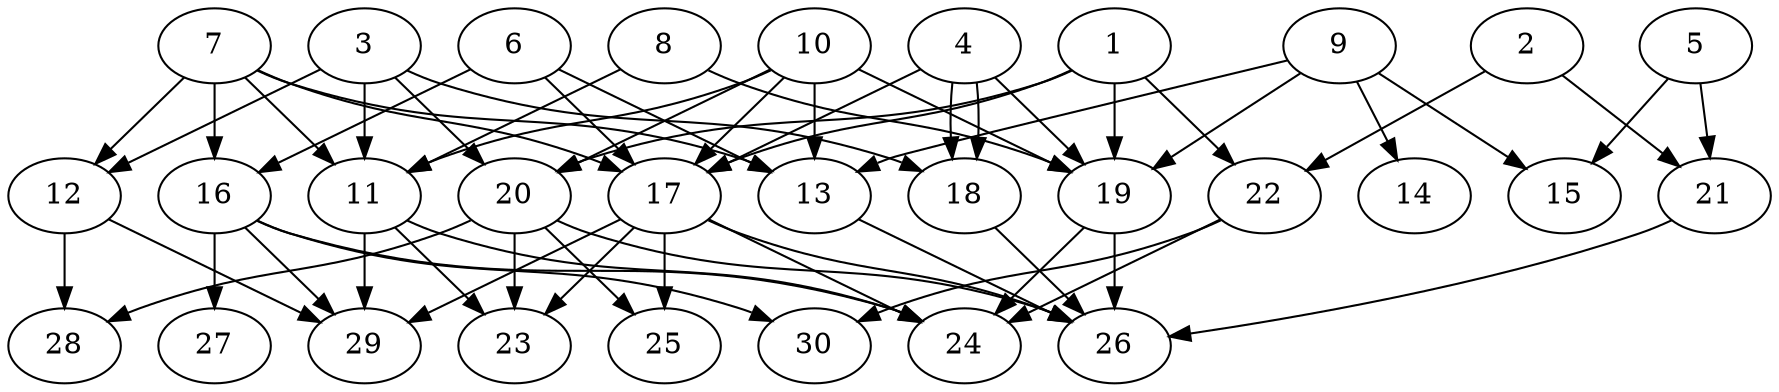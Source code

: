 // DAG automatically generated by daggen at Thu Oct  3 14:04:18 2019
// ./daggen --dot -n 30 --ccr 0.5 --fat 0.7 --regular 0.7 --density 0.5 --mindata 5242880 --maxdata 52428800 
digraph G {
  1 [size="90294272", alpha="0.09", expect_size="45147136"] 
  1 -> 17 [size ="45147136"]
  1 -> 19 [size ="45147136"]
  1 -> 20 [size ="45147136"]
  1 -> 22 [size ="45147136"]
  2 [size="64505856", alpha="0.02", expect_size="32252928"] 
  2 -> 21 [size ="32252928"]
  2 -> 22 [size ="32252928"]
  3 [size="27308032", alpha="0.13", expect_size="13654016"] 
  3 -> 11 [size ="13654016"]
  3 -> 12 [size ="13654016"]
  3 -> 18 [size ="13654016"]
  3 -> 20 [size ="13654016"]
  4 [size="11218944", alpha="0.19", expect_size="5609472"] 
  4 -> 17 [size ="5609472"]
  4 -> 18 [size ="5609472"]
  4 -> 18 [size ="5609472"]
  4 -> 19 [size ="5609472"]
  5 [size="24008704", alpha="0.06", expect_size="12004352"] 
  5 -> 15 [size ="12004352"]
  5 -> 21 [size ="12004352"]
  6 [size="50028544", alpha="0.17", expect_size="25014272"] 
  6 -> 13 [size ="25014272"]
  6 -> 16 [size ="25014272"]
  6 -> 17 [size ="25014272"]
  7 [size="45119488", alpha="0.09", expect_size="22559744"] 
  7 -> 11 [size ="22559744"]
  7 -> 12 [size ="22559744"]
  7 -> 13 [size ="22559744"]
  7 -> 16 [size ="22559744"]
  7 -> 17 [size ="22559744"]
  8 [size="80037888", alpha="0.06", expect_size="40018944"] 
  8 -> 11 [size ="40018944"]
  8 -> 19 [size ="40018944"]
  9 [size="77101056", alpha="0.11", expect_size="38550528"] 
  9 -> 13 [size ="38550528"]
  9 -> 14 [size ="38550528"]
  9 -> 15 [size ="38550528"]
  9 -> 19 [size ="38550528"]
  10 [size="95137792", alpha="0.08", expect_size="47568896"] 
  10 -> 11 [size ="47568896"]
  10 -> 13 [size ="47568896"]
  10 -> 17 [size ="47568896"]
  10 -> 19 [size ="47568896"]
  10 -> 20 [size ="47568896"]
  11 [size="33093632", alpha="0.03", expect_size="16546816"] 
  11 -> 23 [size ="16546816"]
  11 -> 24 [size ="16546816"]
  11 -> 29 [size ="16546816"]
  12 [size="73744384", alpha="0.13", expect_size="36872192"] 
  12 -> 28 [size ="36872192"]
  12 -> 29 [size ="36872192"]
  13 [size="81117184", alpha="0.05", expect_size="40558592"] 
  13 -> 26 [size ="40558592"]
  14 [size="46501888", alpha="0.17", expect_size="23250944"] 
  15 [size="42108928", alpha="0.20", expect_size="21054464"] 
  16 [size="70096896", alpha="0.15", expect_size="35048448"] 
  16 -> 24 [size ="35048448"]
  16 -> 27 [size ="35048448"]
  16 -> 29 [size ="35048448"]
  16 -> 30 [size ="35048448"]
  17 [size="57729024", alpha="0.16", expect_size="28864512"] 
  17 -> 23 [size ="28864512"]
  17 -> 24 [size ="28864512"]
  17 -> 25 [size ="28864512"]
  17 -> 26 [size ="28864512"]
  17 -> 29 [size ="28864512"]
  18 [size="101734400", alpha="0.18", expect_size="50867200"] 
  18 -> 26 [size ="50867200"]
  19 [size="34820096", alpha="0.08", expect_size="17410048"] 
  19 -> 24 [size ="17410048"]
  19 -> 26 [size ="17410048"]
  20 [size="88907776", alpha="0.10", expect_size="44453888"] 
  20 -> 23 [size ="44453888"]
  20 -> 25 [size ="44453888"]
  20 -> 26 [size ="44453888"]
  20 -> 28 [size ="44453888"]
  21 [size="33138688", alpha="0.09", expect_size="16569344"] 
  21 -> 26 [size ="16569344"]
  22 [size="49524736", alpha="0.20", expect_size="24762368"] 
  22 -> 24 [size ="24762368"]
  22 -> 30 [size ="24762368"]
  23 [size="14145536", alpha="0.14", expect_size="7072768"] 
  24 [size="36982784", alpha="0.08", expect_size="18491392"] 
  25 [size="20537344", alpha="0.05", expect_size="10268672"] 
  26 [size="18524160", alpha="0.10", expect_size="9262080"] 
  27 [size="90714112", alpha="0.03", expect_size="45357056"] 
  28 [size="72943616", alpha="0.11", expect_size="36471808"] 
  29 [size="65759232", alpha="0.12", expect_size="32879616"] 
  30 [size="104536064", alpha="0.12", expect_size="52268032"] 
}
